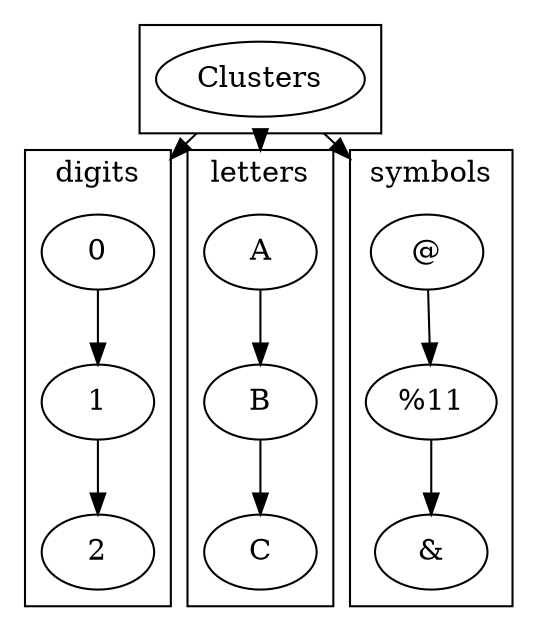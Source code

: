 digraph alight_clusters {
    compound = true;

    subgraph cluster_digits {
        label = "digits";
        0 -> 1 -> 2
    }

    subgraph cluster_letters {
        label = "letters";
        A -> B -> C
    }

    subgraph cluster_symbols {
        label = "symbols";
        "@" -> "%" -> "&"
    }

    subgraph cluster_top {
        Clusters;
    }

    Clusters -> 0 [ltail = cluster_top lhead = cluster_digits];
    Clusters -> A [ltail = cluster_top lhead = cluster_letters];
    Clusters -> "@" [ltail = cluster_top lhead = cluster_symbols];

}